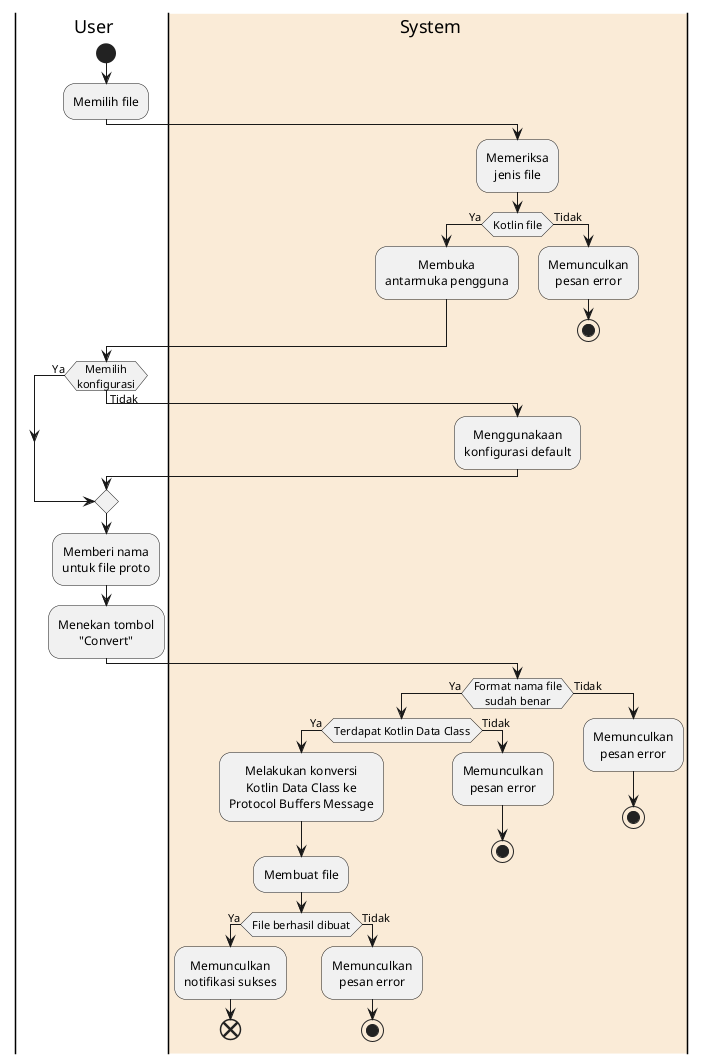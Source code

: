 @startuml
skinparam defaultTextAlignment center
|u| User
|#AntiqueWhite|s| System
|u|
start
:Memilih file;
|s|
:Memeriksa\njenis file;
if (Kotlin file) then (Ya)
  :Membuka\nantarmuka pengguna;
else (Tidak)
  |s|
  :Memunculkan\npesan error;
  stop
endif
|u|
if (Memilih\nkonfigurasi) then (Ya)
else (Tidak)
  |s|
  :Menggunakaan\nkonfigurasi default;
endif
|u|
:Memberi nama\nuntuk file proto;
:Menekan tombol\n"Convert";
|s|
if (Format nama file\nsudah benar) then (Ya)
  if(Terdapat Kotlin Data Class) then (Ya)
    :Melakukan konversi\nKotlin Data Class ke\nProtocol Buffers Message;
    :Membuat file;
    if (File berhasil dibuat) then (Ya)
      :Memunculkan\nnotifikasi sukses;
      end
    else (Tidak)
      :Memunculkan\npesan error;
      stop
    endif
  else(Tidak)
    :Memunculkan\npesan error;
    stop
  endif
else (Tidak)
  :Memunculkan\npesan error;
  stop
endif
@enduml